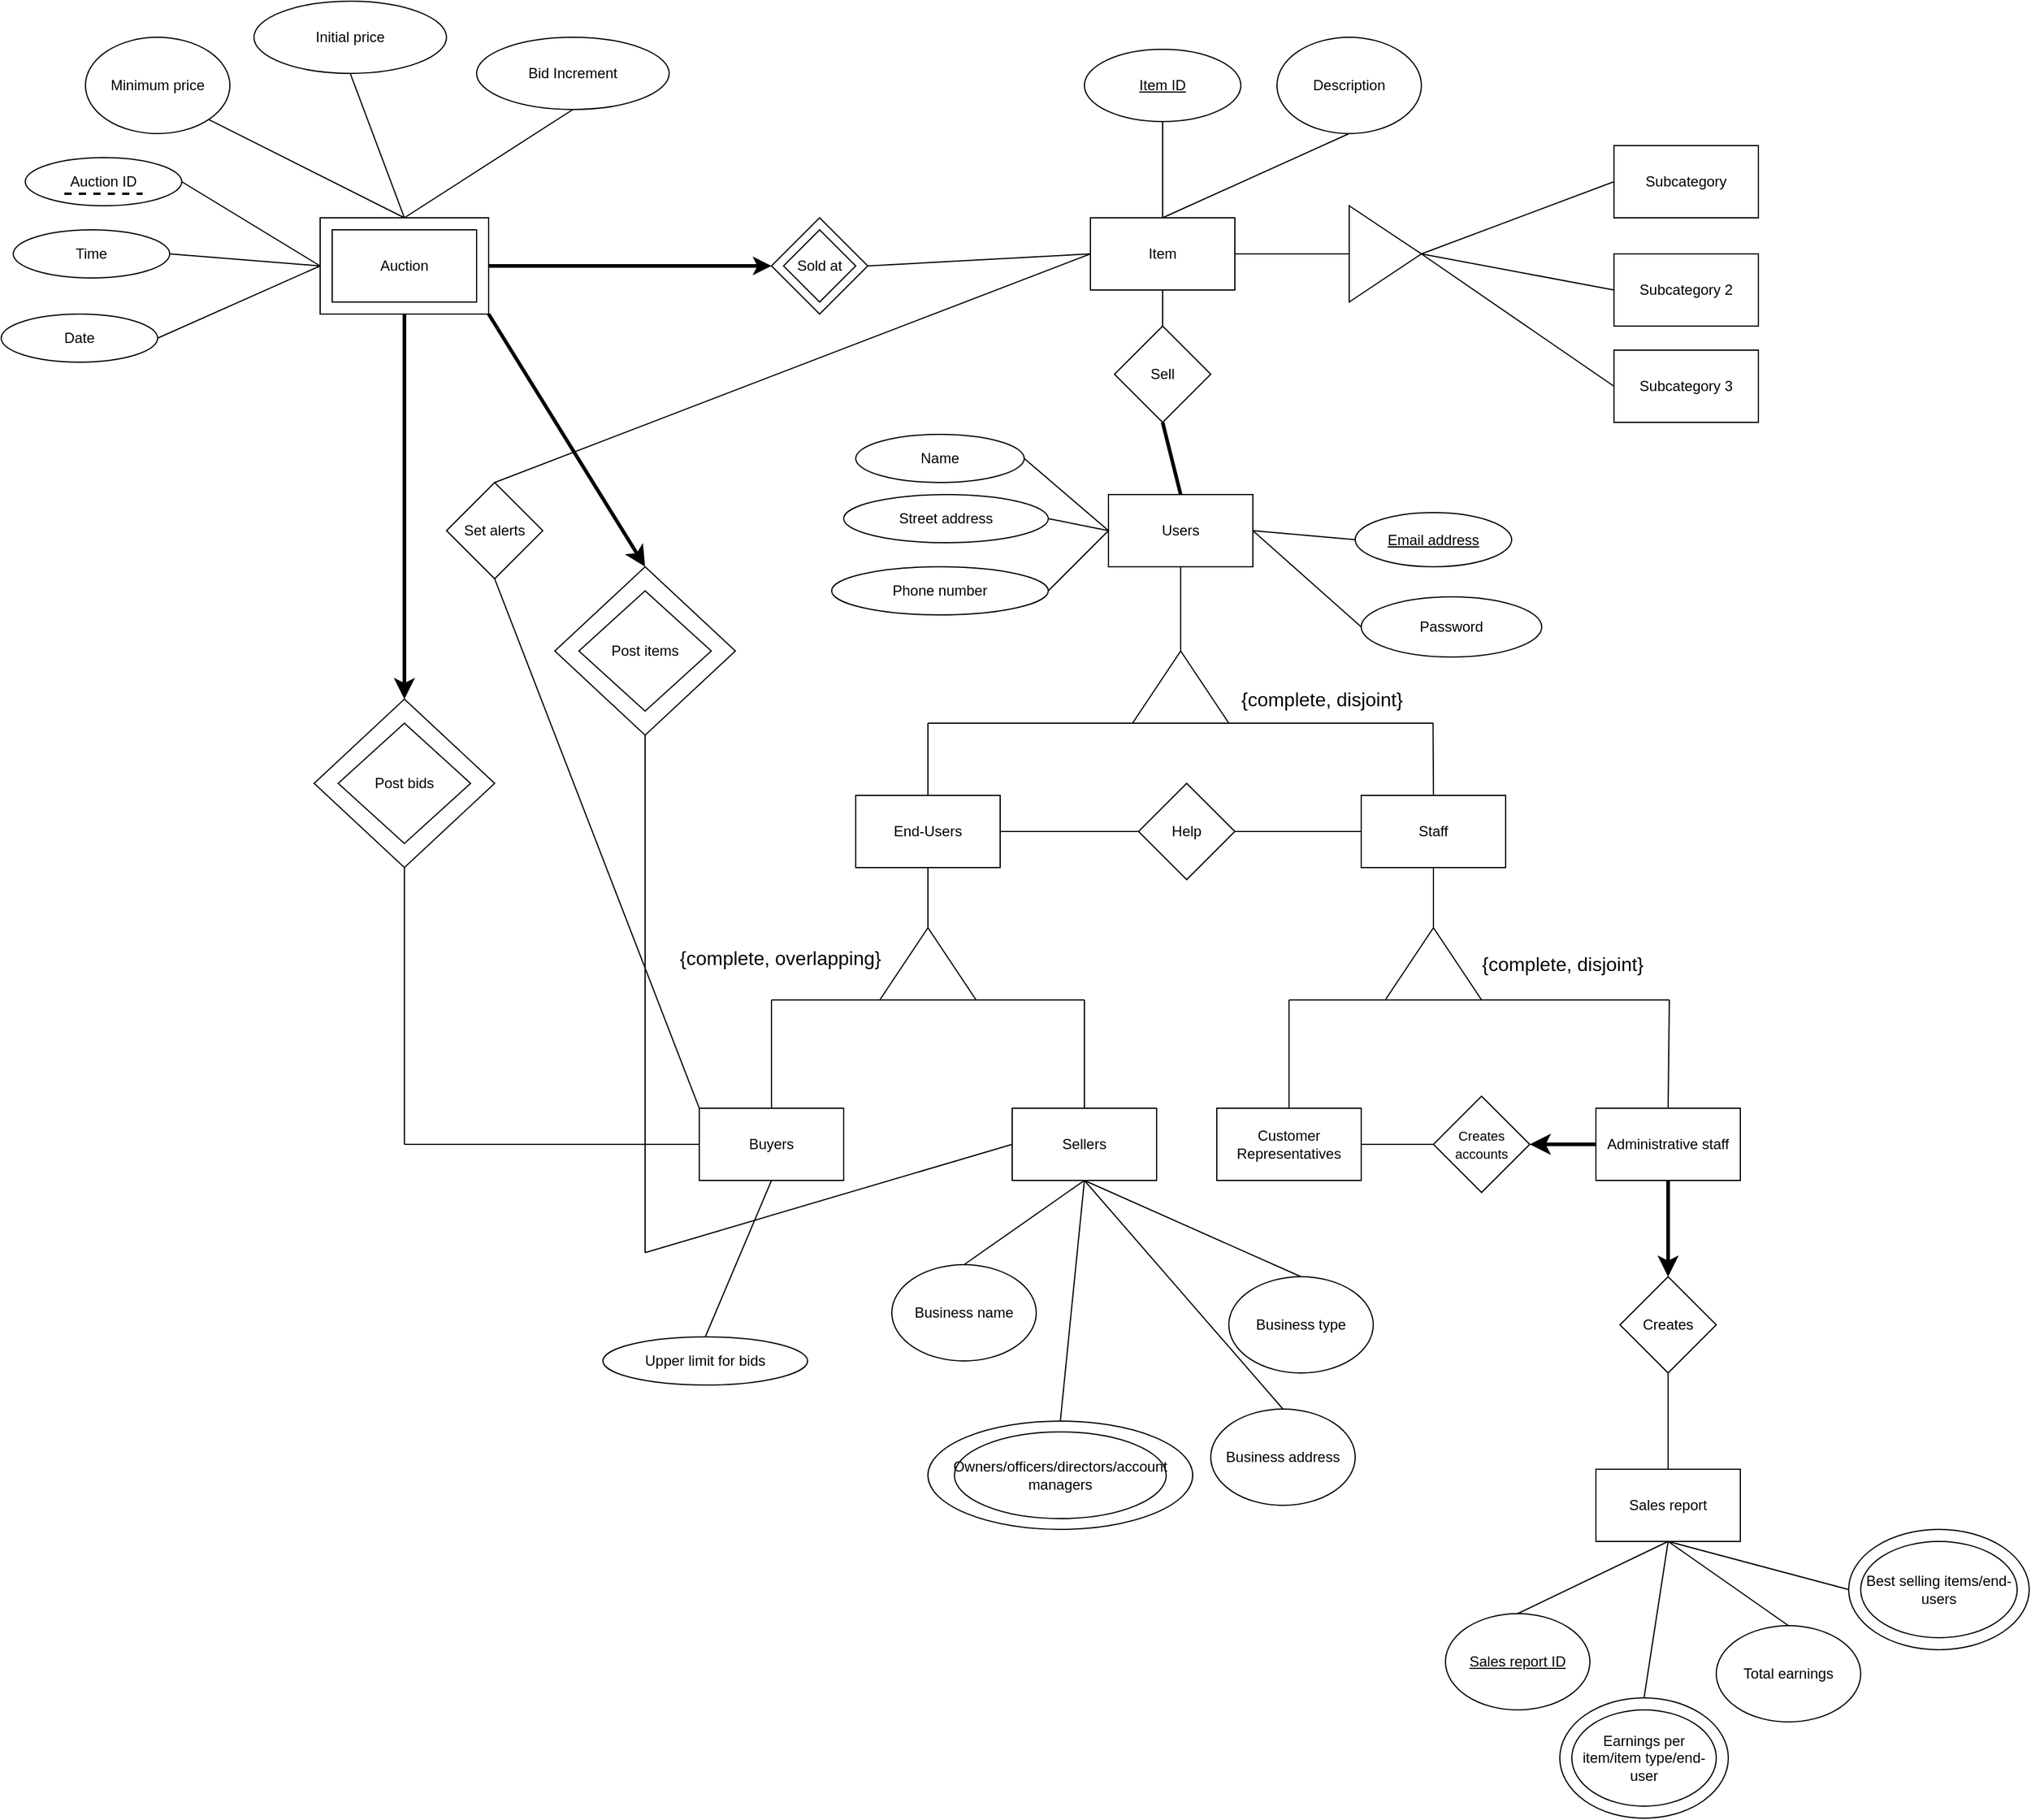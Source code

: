 <mxfile version="24.0.4" type="device">
  <diagram id="R2lEEEUBdFMjLlhIrx00" name="Page-1">
    <mxGraphModel dx="2918" dy="3053" grid="1" gridSize="10" guides="1" tooltips="1" connect="1" arrows="1" fold="1" page="1" pageScale="1" pageWidth="1900" pageHeight="1900" math="0" shadow="0" extFonts="Permanent Marker^https://fonts.googleapis.com/css?family=Permanent+Marker">
      <root>
        <mxCell id="0" />
        <mxCell id="1" parent="0" />
        <mxCell id="pRzYhvpfBcUrYCqgIIzx-1" value="&lt;div&gt;Users&lt;/div&gt;" style="rounded=0;whiteSpace=wrap;html=1;" parent="1" vertex="1">
          <mxGeometry x="-940" y="-1480" width="120" height="60" as="geometry" />
        </mxCell>
        <mxCell id="pRzYhvpfBcUrYCqgIIzx-2" value="" style="triangle;whiteSpace=wrap;html=1;rotation=-90;" parent="1" vertex="1">
          <mxGeometry x="-910" y="-1360" width="60" height="80" as="geometry" />
        </mxCell>
        <mxCell id="pRzYhvpfBcUrYCqgIIzx-3" value="&lt;div&gt;End-Users&lt;/div&gt;" style="rounded=0;whiteSpace=wrap;html=1;" parent="1" vertex="1">
          <mxGeometry x="-1150" y="-1230" width="120" height="60" as="geometry" />
        </mxCell>
        <mxCell id="pRzYhvpfBcUrYCqgIIzx-4" value="Staff" style="rounded=0;whiteSpace=wrap;html=1;" parent="1" vertex="1">
          <mxGeometry x="-730" y="-1230" width="120" height="60" as="geometry" />
        </mxCell>
        <mxCell id="pRzYhvpfBcUrYCqgIIzx-5" value="" style="triangle;whiteSpace=wrap;html=1;rotation=-90;" parent="1" vertex="1">
          <mxGeometry x="-1120" y="-1130" width="60" height="80" as="geometry" />
        </mxCell>
        <mxCell id="pRzYhvpfBcUrYCqgIIzx-6" value="" style="triangle;whiteSpace=wrap;html=1;rotation=-90;" parent="1" vertex="1">
          <mxGeometry x="-700" y="-1130" width="60" height="80" as="geometry" />
        </mxCell>
        <mxCell id="pRzYhvpfBcUrYCqgIIzx-7" value="Buyers" style="rounded=0;whiteSpace=wrap;html=1;" parent="1" vertex="1">
          <mxGeometry x="-1280" y="-970" width="120" height="60" as="geometry" />
        </mxCell>
        <mxCell id="pRzYhvpfBcUrYCqgIIzx-8" value="Administrative staff" style="rounded=0;whiteSpace=wrap;html=1;" parent="1" vertex="1">
          <mxGeometry x="-535" y="-970" width="120" height="60" as="geometry" />
        </mxCell>
        <mxCell id="pRzYhvpfBcUrYCqgIIzx-9" value="Customer Representatives" style="rounded=0;whiteSpace=wrap;html=1;" parent="1" vertex="1">
          <mxGeometry x="-850" y="-970" width="120" height="60" as="geometry" />
        </mxCell>
        <mxCell id="pRzYhvpfBcUrYCqgIIzx-10" value="Sellers" style="rounded=0;whiteSpace=wrap;html=1;" parent="1" vertex="1">
          <mxGeometry x="-1020" y="-970" width="120" height="60" as="geometry" />
        </mxCell>
        <mxCell id="pRzYhvpfBcUrYCqgIIzx-12" value="" style="endArrow=none;html=1;rounded=0;fontSize=12;startSize=8;endSize=8;curved=1;entryX=0.5;entryY=1;entryDx=0;entryDy=0;exitX=1;exitY=0.5;exitDx=0;exitDy=0;" parent="1" source="pRzYhvpfBcUrYCqgIIzx-2" target="pRzYhvpfBcUrYCqgIIzx-1" edge="1">
          <mxGeometry width="50" height="50" relative="1" as="geometry">
            <mxPoint x="-740" y="-1160" as="sourcePoint" />
            <mxPoint x="-690" y="-1210" as="targetPoint" />
          </mxGeometry>
        </mxCell>
        <mxCell id="pRzYhvpfBcUrYCqgIIzx-13" value="" style="endArrow=none;html=1;rounded=0;fontSize=12;startSize=8;endSize=8;curved=1;exitX=0;exitY=0.986;exitDx=0;exitDy=0;exitPerimeter=0;" parent="1" source="pRzYhvpfBcUrYCqgIIzx-2" edge="1">
          <mxGeometry width="50" height="50" relative="1" as="geometry">
            <mxPoint x="-770" y="-1289.4" as="sourcePoint" />
            <mxPoint x="-670" y="-1290" as="targetPoint" />
          </mxGeometry>
        </mxCell>
        <mxCell id="pRzYhvpfBcUrYCqgIIzx-14" value="" style="endArrow=none;html=1;rounded=0;fontSize=12;startSize=8;endSize=8;curved=1;entryX=0.5;entryY=1;entryDx=0;entryDy=0;exitX=0.5;exitY=0;exitDx=0;exitDy=0;" parent="1" source="pRzYhvpfBcUrYCqgIIzx-4" edge="1">
          <mxGeometry width="50" height="50" relative="1" as="geometry">
            <mxPoint x="-670" y="-1250" as="sourcePoint" />
            <mxPoint x="-670.31" y="-1290" as="targetPoint" />
          </mxGeometry>
        </mxCell>
        <mxCell id="pRzYhvpfBcUrYCqgIIzx-15" value="" style="endArrow=none;html=1;rounded=0;fontSize=12;startSize=8;endSize=8;curved=1;exitX=0;exitY=0.986;exitDx=0;exitDy=0;exitPerimeter=0;" parent="1" edge="1">
          <mxGeometry width="50" height="50" relative="1" as="geometry">
            <mxPoint x="-1090" y="-1290" as="sourcePoint" />
            <mxPoint x="-919" y="-1290" as="targetPoint" />
          </mxGeometry>
        </mxCell>
        <mxCell id="pRzYhvpfBcUrYCqgIIzx-16" value="" style="endArrow=none;html=1;rounded=0;fontSize=12;startSize=8;endSize=8;curved=1;entryX=0.5;entryY=1;entryDx=0;entryDy=0;exitX=0.5;exitY=0;exitDx=0;exitDy=0;" parent="1" source="pRzYhvpfBcUrYCqgIIzx-3" edge="1">
          <mxGeometry width="50" height="50" relative="1" as="geometry">
            <mxPoint x="-1090" y="-1250" as="sourcePoint" />
            <mxPoint x="-1090" y="-1290" as="targetPoint" />
          </mxGeometry>
        </mxCell>
        <mxCell id="pRzYhvpfBcUrYCqgIIzx-17" value="" style="endArrow=none;html=1;rounded=0;fontSize=12;startSize=8;endSize=8;curved=1;entryX=0.5;entryY=1;entryDx=0;entryDy=0;exitX=1;exitY=0.5;exitDx=0;exitDy=0;" parent="1" source="pRzYhvpfBcUrYCqgIIzx-5" target="pRzYhvpfBcUrYCqgIIzx-3" edge="1">
          <mxGeometry width="50" height="50" relative="1" as="geometry">
            <mxPoint x="-1080" y="-1220" as="sourcePoint" />
            <mxPoint x="-1080" y="-1280" as="targetPoint" />
          </mxGeometry>
        </mxCell>
        <mxCell id="pRzYhvpfBcUrYCqgIIzx-18" value="" style="endArrow=none;html=1;rounded=0;fontSize=12;startSize=8;endSize=8;curved=1;entryX=0.5;entryY=1;entryDx=0;entryDy=0;exitX=1;exitY=0.5;exitDx=0;exitDy=0;" parent="1" source="pRzYhvpfBcUrYCqgIIzx-6" target="pRzYhvpfBcUrYCqgIIzx-4" edge="1">
          <mxGeometry width="50" height="50" relative="1" as="geometry">
            <mxPoint x="-770" y="-1040" as="sourcePoint" />
            <mxPoint x="-770" y="-1100" as="targetPoint" />
          </mxGeometry>
        </mxCell>
        <mxCell id="pRzYhvpfBcUrYCqgIIzx-19" value="" style="endArrow=none;html=1;rounded=0;fontSize=12;startSize=8;endSize=8;curved=1;exitX=0;exitY=1.002;exitDx=0;exitDy=0;exitPerimeter=0;" parent="1" source="pRzYhvpfBcUrYCqgIIzx-5" edge="1">
          <mxGeometry width="50" height="50" relative="1" as="geometry">
            <mxPoint x="-1020" y="-1060" as="sourcePoint" />
            <mxPoint x="-960" y="-1060" as="targetPoint" />
          </mxGeometry>
        </mxCell>
        <mxCell id="pRzYhvpfBcUrYCqgIIzx-20" value="" style="endArrow=none;html=1;rounded=0;fontSize=12;startSize=8;endSize=8;curved=1;" parent="1" edge="1">
          <mxGeometry width="50" height="50" relative="1" as="geometry">
            <mxPoint x="-1220" y="-1060" as="sourcePoint" />
            <mxPoint x="-1130" y="-1060" as="targetPoint" />
          </mxGeometry>
        </mxCell>
        <mxCell id="pRzYhvpfBcUrYCqgIIzx-21" value="" style="endArrow=none;html=1;rounded=0;fontSize=12;startSize=8;endSize=8;curved=1;exitX=0.5;exitY=0;exitDx=0;exitDy=0;" parent="1" source="pRzYhvpfBcUrYCqgIIzx-7" edge="1">
          <mxGeometry width="50" height="50" relative="1" as="geometry">
            <mxPoint x="-1110" y="-990" as="sourcePoint" />
            <mxPoint x="-1220" y="-1060" as="targetPoint" />
          </mxGeometry>
        </mxCell>
        <mxCell id="pRzYhvpfBcUrYCqgIIzx-22" value="" style="endArrow=none;html=1;rounded=0;fontSize=12;startSize=8;endSize=8;curved=1;exitX=0.5;exitY=0;exitDx=0;exitDy=0;" parent="1" source="pRzYhvpfBcUrYCqgIIzx-10" edge="1">
          <mxGeometry width="50" height="50" relative="1" as="geometry">
            <mxPoint x="-1070" y="-1100" as="sourcePoint" />
            <mxPoint x="-960" y="-1060" as="targetPoint" />
          </mxGeometry>
        </mxCell>
        <mxCell id="pRzYhvpfBcUrYCqgIIzx-23" value="" style="endArrow=none;html=1;rounded=0;fontSize=12;startSize=8;endSize=8;curved=1;exitX=0;exitY=1.002;exitDx=0;exitDy=0;exitPerimeter=0;" parent="1" edge="1">
          <mxGeometry width="50" height="50" relative="1" as="geometry">
            <mxPoint x="-634" y="-1060" as="sourcePoint" />
            <mxPoint x="-474" y="-1060" as="targetPoint" />
          </mxGeometry>
        </mxCell>
        <mxCell id="pRzYhvpfBcUrYCqgIIzx-24" value="" style="endArrow=none;html=1;rounded=0;fontSize=12;startSize=8;endSize=8;curved=1;exitX=0.5;exitY=0;exitDx=0;exitDy=0;" parent="1" edge="1">
          <mxGeometry width="50" height="50" relative="1" as="geometry">
            <mxPoint x="-475" y="-970" as="sourcePoint" />
            <mxPoint x="-474" y="-1060" as="targetPoint" />
          </mxGeometry>
        </mxCell>
        <mxCell id="pRzYhvpfBcUrYCqgIIzx-25" value="" style="endArrow=none;html=1;rounded=0;fontSize=12;startSize=8;endSize=8;curved=1;" parent="1" edge="1">
          <mxGeometry width="50" height="50" relative="1" as="geometry">
            <mxPoint x="-790" y="-1060" as="sourcePoint" />
            <mxPoint x="-700" y="-1060" as="targetPoint" />
          </mxGeometry>
        </mxCell>
        <mxCell id="pRzYhvpfBcUrYCqgIIzx-26" value="" style="endArrow=none;html=1;rounded=0;fontSize=12;startSize=8;endSize=8;curved=1;exitX=0.5;exitY=0;exitDx=0;exitDy=0;" parent="1" edge="1">
          <mxGeometry width="50" height="50" relative="1" as="geometry">
            <mxPoint x="-790" y="-970" as="sourcePoint" />
            <mxPoint x="-790" y="-1060" as="targetPoint" />
          </mxGeometry>
        </mxCell>
        <mxCell id="pRzYhvpfBcUrYCqgIIzx-27" value="{complete, overlapping}" style="text;html=1;align=center;verticalAlign=middle;whiteSpace=wrap;rounded=0;fontSize=16;" parent="1" vertex="1">
          <mxGeometry x="-1300" y="-1110" width="175" height="30" as="geometry" />
        </mxCell>
        <mxCell id="pRzYhvpfBcUrYCqgIIzx-28" value="{complete, disjoint}" style="text;html=1;align=center;verticalAlign=middle;whiteSpace=wrap;rounded=0;fontSize=16;" parent="1" vertex="1">
          <mxGeometry x="-835" y="-1325" width="145" height="30" as="geometry" />
        </mxCell>
        <mxCell id="pRzYhvpfBcUrYCqgIIzx-29" value="{complete, disjoint}" style="text;html=1;align=center;verticalAlign=middle;whiteSpace=wrap;rounded=0;fontSize=16;" parent="1" vertex="1">
          <mxGeometry x="-635" y="-1105" width="145" height="30" as="geometry" />
        </mxCell>
        <mxCell id="pRzYhvpfBcUrYCqgIIzx-30" value="Item" style="rounded=0;whiteSpace=wrap;html=1;" parent="1" vertex="1">
          <mxGeometry x="-955" y="-1710" width="120" height="60" as="geometry" />
        </mxCell>
        <mxCell id="pRzYhvpfBcUrYCqgIIzx-32" value="Date" style="ellipse;whiteSpace=wrap;html=1;" parent="1" vertex="1">
          <mxGeometry x="-1860" y="-1630" width="130" height="40" as="geometry" />
        </mxCell>
        <mxCell id="pRzYhvpfBcUrYCqgIIzx-33" value="Time" style="ellipse;whiteSpace=wrap;html=1;" parent="1" vertex="1">
          <mxGeometry x="-1850" y="-1700" width="130" height="40" as="geometry" />
        </mxCell>
        <mxCell id="pRzYhvpfBcUrYCqgIIzx-34" value="" style="endArrow=none;html=1;rounded=0;fontSize=12;startSize=8;endSize=8;curved=1;entryX=0;entryY=0.5;entryDx=0;entryDy=0;exitX=1;exitY=0.5;exitDx=0;exitDy=0;" parent="1" source="pRzYhvpfBcUrYCqgIIzx-33" target="eabMVtIRwN8n3JuVJz9i-25" edge="1">
          <mxGeometry width="50" height="50" relative="1" as="geometry">
            <mxPoint x="-1770" y="-1350" as="sourcePoint" />
            <mxPoint x="-1770" y="-1420" as="targetPoint" />
          </mxGeometry>
        </mxCell>
        <mxCell id="pRzYhvpfBcUrYCqgIIzx-35" value="" style="endArrow=none;html=1;rounded=0;fontSize=12;startSize=8;endSize=8;curved=1;entryX=0;entryY=0.5;entryDx=0;entryDy=0;exitX=1;exitY=0.5;exitDx=0;exitDy=0;" parent="1" source="pRzYhvpfBcUrYCqgIIzx-32" target="eabMVtIRwN8n3JuVJz9i-25" edge="1">
          <mxGeometry width="50" height="50" relative="1" as="geometry">
            <mxPoint x="-1760" y="-1340" as="sourcePoint" />
            <mxPoint x="-1760" y="-1410" as="targetPoint" />
          </mxGeometry>
        </mxCell>
        <mxCell id="pRzYhvpfBcUrYCqgIIzx-36" value="Initial price" style="ellipse;whiteSpace=wrap;html=1;" parent="1" vertex="1">
          <mxGeometry x="-1650" y="-1890" width="160" height="60" as="geometry" />
        </mxCell>
        <mxCell id="pRzYhvpfBcUrYCqgIIzx-37" value="Bid Increment" style="ellipse;whiteSpace=wrap;html=1;" parent="1" vertex="1">
          <mxGeometry x="-1465" y="-1860" width="160" height="60" as="geometry" />
        </mxCell>
        <mxCell id="pRzYhvpfBcUrYCqgIIzx-40" value="" style="endArrow=none;html=1;rounded=0;fontSize=12;startSize=8;endSize=8;curved=1;entryX=0;entryY=0.5;entryDx=0;entryDy=0;" parent="1" target="pRzYhvpfBcUrYCqgIIzx-7" edge="1">
          <mxGeometry width="50" height="50" relative="1" as="geometry">
            <mxPoint x="-1525" y="-940" as="sourcePoint" />
            <mxPoint x="-1280" y="-1380" as="targetPoint" />
          </mxGeometry>
        </mxCell>
        <mxCell id="pRzYhvpfBcUrYCqgIIzx-41" value="" style="endArrow=none;html=1;rounded=0;fontSize=12;startSize=8;endSize=8;curved=1;entryX=0.5;entryY=1;entryDx=0;entryDy=0;exitX=0.5;exitY=0;exitDx=0;exitDy=0;strokeWidth=3;startArrow=classic;startFill=1;" parent="1" source="eabMVtIRwN8n3JuVJz9i-42" target="pRzYhvpfBcUrYCqgIIzx-31" edge="1">
          <mxGeometry width="50" height="50" relative="1" as="geometry">
            <mxPoint x="-1588" y="-1470" as="sourcePoint" />
            <mxPoint x="-600" y="-1630" as="targetPoint" />
          </mxGeometry>
        </mxCell>
        <mxCell id="pRzYhvpfBcUrYCqgIIzx-43" value="" style="endArrow=none;html=1;rounded=0;fontSize=12;startSize=8;endSize=8;curved=1;entryX=0.5;entryY=1;entryDx=0;entryDy=0;exitX=0.5;exitY=0;exitDx=0;exitDy=0;" parent="1" source="eabMVtIRwN8n3JuVJz9i-25" target="pRzYhvpfBcUrYCqgIIzx-36" edge="1">
          <mxGeometry width="50" height="50" relative="1" as="geometry">
            <mxPoint x="-1375" y="-1550" as="sourcePoint" />
            <mxPoint x="-1500" y="-1640" as="targetPoint" />
          </mxGeometry>
        </mxCell>
        <mxCell id="pRzYhvpfBcUrYCqgIIzx-44" value="" style="endArrow=none;html=1;rounded=0;fontSize=12;startSize=8;endSize=8;curved=1;entryX=0.5;entryY=1;entryDx=0;entryDy=0;exitX=0.5;exitY=0;exitDx=0;exitDy=0;" parent="1" source="eabMVtIRwN8n3JuVJz9i-25" target="pRzYhvpfBcUrYCqgIIzx-37" edge="1">
          <mxGeometry width="50" height="50" relative="1" as="geometry">
            <mxPoint x="-1500" y="-1700" as="sourcePoint" />
            <mxPoint x="-1730" y="-1810" as="targetPoint" />
          </mxGeometry>
        </mxCell>
        <mxCell id="eabMVtIRwN8n3JuVJz9i-1" value="Name" style="ellipse;whiteSpace=wrap;html=1;" vertex="1" parent="1">
          <mxGeometry x="-1150" y="-1530" width="140" height="40" as="geometry" />
        </mxCell>
        <mxCell id="eabMVtIRwN8n3JuVJz9i-2" value="&lt;u&gt;Email address&lt;/u&gt;" style="ellipse;whiteSpace=wrap;html=1;" vertex="1" parent="1">
          <mxGeometry x="-735" y="-1465" width="130" height="45" as="geometry" />
        </mxCell>
        <mxCell id="eabMVtIRwN8n3JuVJz9i-3" value="Password" style="ellipse;whiteSpace=wrap;html=1;" vertex="1" parent="1">
          <mxGeometry x="-730" y="-1395" width="150" height="50" as="geometry" />
        </mxCell>
        <mxCell id="eabMVtIRwN8n3JuVJz9i-4" value="" style="endArrow=none;html=1;rounded=0;fontSize=12;startSize=8;endSize=8;curved=1;entryX=1;entryY=0.5;entryDx=0;entryDy=0;exitX=0;exitY=0.5;exitDx=0;exitDy=0;" edge="1" parent="1" source="eabMVtIRwN8n3JuVJz9i-3" target="pRzYhvpfBcUrYCqgIIzx-1">
          <mxGeometry width="50" height="50" relative="1" as="geometry">
            <mxPoint x="-870" y="-1340" as="sourcePoint" />
            <mxPoint x="-870" y="-1410" as="targetPoint" />
          </mxGeometry>
        </mxCell>
        <mxCell id="eabMVtIRwN8n3JuVJz9i-5" value="" style="endArrow=none;html=1;rounded=0;fontSize=12;startSize=8;endSize=8;curved=1;entryX=0;entryY=0.5;entryDx=0;entryDy=0;exitX=1;exitY=0.5;exitDx=0;exitDy=0;" edge="1" parent="1" source="pRzYhvpfBcUrYCqgIIzx-1" target="eabMVtIRwN8n3JuVJz9i-2">
          <mxGeometry width="50" height="50" relative="1" as="geometry">
            <mxPoint x="-860" y="-1330" as="sourcePoint" />
            <mxPoint x="-860" y="-1400" as="targetPoint" />
          </mxGeometry>
        </mxCell>
        <mxCell id="eabMVtIRwN8n3JuVJz9i-6" value="" style="endArrow=none;html=1;rounded=0;fontSize=12;startSize=8;endSize=8;curved=1;entryX=0;entryY=0.5;entryDx=0;entryDy=0;exitX=1;exitY=0.5;exitDx=0;exitDy=0;" edge="1" parent="1" source="eabMVtIRwN8n3JuVJz9i-1" target="pRzYhvpfBcUrYCqgIIzx-1">
          <mxGeometry width="50" height="50" relative="1" as="geometry">
            <mxPoint x="-850" y="-1320" as="sourcePoint" />
            <mxPoint x="-850" y="-1390" as="targetPoint" />
          </mxGeometry>
        </mxCell>
        <mxCell id="eabMVtIRwN8n3JuVJz9i-7" value="Street address" style="ellipse;whiteSpace=wrap;html=1;" vertex="1" parent="1">
          <mxGeometry x="-1160" y="-1480" width="170" height="40" as="geometry" />
        </mxCell>
        <mxCell id="eabMVtIRwN8n3JuVJz9i-8" value="Phone number" style="ellipse;whiteSpace=wrap;html=1;" vertex="1" parent="1">
          <mxGeometry x="-1170" y="-1420" width="180" height="40" as="geometry" />
        </mxCell>
        <mxCell id="eabMVtIRwN8n3JuVJz9i-9" value="" style="endArrow=none;html=1;rounded=0;fontSize=12;startSize=8;endSize=8;curved=1;entryX=0;entryY=0.5;entryDx=0;entryDy=0;exitX=1;exitY=0.5;exitDx=0;exitDy=0;" edge="1" parent="1" source="eabMVtIRwN8n3JuVJz9i-7" target="pRzYhvpfBcUrYCqgIIzx-1">
          <mxGeometry width="50" height="50" relative="1" as="geometry">
            <mxPoint x="-1000" y="-1432" as="sourcePoint" />
            <mxPoint x="-930" y="-1440" as="targetPoint" />
          </mxGeometry>
        </mxCell>
        <mxCell id="eabMVtIRwN8n3JuVJz9i-10" value="" style="endArrow=none;html=1;rounded=0;fontSize=12;startSize=8;endSize=8;curved=1;entryX=0;entryY=0.5;entryDx=0;entryDy=0;exitX=1;exitY=0.5;exitDx=0;exitDy=0;" edge="1" parent="1" source="eabMVtIRwN8n3JuVJz9i-8" target="pRzYhvpfBcUrYCqgIIzx-1">
          <mxGeometry width="50" height="50" relative="1" as="geometry">
            <mxPoint x="-990" y="-1422" as="sourcePoint" />
            <mxPoint x="-920" y="-1430" as="targetPoint" />
          </mxGeometry>
        </mxCell>
        <mxCell id="eabMVtIRwN8n3JuVJz9i-11" value="Business name" style="ellipse;whiteSpace=wrap;html=1;" vertex="1" parent="1">
          <mxGeometry x="-1120" y="-840" width="120" height="80" as="geometry" />
        </mxCell>
        <mxCell id="eabMVtIRwN8n3JuVJz9i-13" value="Business address" style="ellipse;whiteSpace=wrap;html=1;" vertex="1" parent="1">
          <mxGeometry x="-855" y="-720" width="120" height="80" as="geometry" />
        </mxCell>
        <mxCell id="eabMVtIRwN8n3JuVJz9i-14" value="Business type" style="ellipse;whiteSpace=wrap;html=1;" vertex="1" parent="1">
          <mxGeometry x="-840" y="-830" width="120" height="80" as="geometry" />
        </mxCell>
        <mxCell id="eabMVtIRwN8n3JuVJz9i-18" value="" style="group" vertex="1" connectable="0" parent="1">
          <mxGeometry x="-1090" y="-710" width="220" height="90" as="geometry" />
        </mxCell>
        <mxCell id="eabMVtIRwN8n3JuVJz9i-17" value="" style="ellipse;whiteSpace=wrap;html=1;" vertex="1" parent="eabMVtIRwN8n3JuVJz9i-18">
          <mxGeometry width="220" height="90" as="geometry" />
        </mxCell>
        <mxCell id="eabMVtIRwN8n3JuVJz9i-12" value="Owners/officers/directors/account managers" style="ellipse;whiteSpace=wrap;html=1;" vertex="1" parent="eabMVtIRwN8n3JuVJz9i-18">
          <mxGeometry x="22" y="9" width="176" height="72" as="geometry" />
        </mxCell>
        <mxCell id="eabMVtIRwN8n3JuVJz9i-19" value="" style="endArrow=none;html=1;rounded=0;fontSize=12;startSize=8;endSize=8;curved=1;exitX=0.5;exitY=0;exitDx=0;exitDy=0;entryX=0.5;entryY=1;entryDx=0;entryDy=0;" edge="1" parent="1" source="eabMVtIRwN8n3JuVJz9i-11" target="pRzYhvpfBcUrYCqgIIzx-10">
          <mxGeometry width="50" height="50" relative="1" as="geometry">
            <mxPoint x="-950" y="-960" as="sourcePoint" />
            <mxPoint x="-950" y="-1050" as="targetPoint" />
          </mxGeometry>
        </mxCell>
        <mxCell id="eabMVtIRwN8n3JuVJz9i-20" value="" style="endArrow=none;html=1;rounded=0;fontSize=12;startSize=8;endSize=8;curved=1;exitX=0.5;exitY=0;exitDx=0;exitDy=0;entryX=0.5;entryY=1;entryDx=0;entryDy=0;" edge="1" parent="1" source="eabMVtIRwN8n3JuVJz9i-17" target="pRzYhvpfBcUrYCqgIIzx-10">
          <mxGeometry width="50" height="50" relative="1" as="geometry">
            <mxPoint x="-940" y="-950" as="sourcePoint" />
            <mxPoint x="-940" y="-1040" as="targetPoint" />
          </mxGeometry>
        </mxCell>
        <mxCell id="eabMVtIRwN8n3JuVJz9i-21" value="" style="endArrow=none;html=1;rounded=0;fontSize=12;startSize=8;endSize=8;curved=1;exitX=0.5;exitY=0;exitDx=0;exitDy=0;entryX=0.5;entryY=1;entryDx=0;entryDy=0;" edge="1" parent="1" source="eabMVtIRwN8n3JuVJz9i-14" target="pRzYhvpfBcUrYCqgIIzx-10">
          <mxGeometry width="50" height="50" relative="1" as="geometry">
            <mxPoint x="-930" y="-940" as="sourcePoint" />
            <mxPoint x="-930" y="-1030" as="targetPoint" />
          </mxGeometry>
        </mxCell>
        <mxCell id="eabMVtIRwN8n3JuVJz9i-22" value="" style="endArrow=none;html=1;rounded=0;fontSize=12;startSize=8;endSize=8;curved=1;exitX=0.5;exitY=0;exitDx=0;exitDy=0;entryX=0.5;entryY=1;entryDx=0;entryDy=0;" edge="1" parent="1" source="eabMVtIRwN8n3JuVJz9i-13" target="pRzYhvpfBcUrYCqgIIzx-10">
          <mxGeometry width="50" height="50" relative="1" as="geometry">
            <mxPoint x="-920" y="-930" as="sourcePoint" />
            <mxPoint x="-920" y="-1020" as="targetPoint" />
          </mxGeometry>
        </mxCell>
        <mxCell id="eabMVtIRwN8n3JuVJz9i-23" value="Minimum price" style="ellipse;whiteSpace=wrap;html=1;" vertex="1" parent="1">
          <mxGeometry x="-1790" y="-1860" width="120" height="80" as="geometry" />
        </mxCell>
        <mxCell id="eabMVtIRwN8n3JuVJz9i-24" value="" style="endArrow=none;html=1;rounded=0;fontSize=12;startSize=8;endSize=8;curved=1;entryX=1;entryY=1;entryDx=0;entryDy=0;exitX=0.5;exitY=0;exitDx=0;exitDy=0;" edge="1" parent="1" source="eabMVtIRwN8n3JuVJz9i-25" target="eabMVtIRwN8n3JuVJz9i-23">
          <mxGeometry width="50" height="50" relative="1" as="geometry">
            <mxPoint x="-1500" y="-1700" as="sourcePoint" />
            <mxPoint x="-1560" y="-1820" as="targetPoint" />
          </mxGeometry>
        </mxCell>
        <mxCell id="eabMVtIRwN8n3JuVJz9i-26" value="" style="group" vertex="1" connectable="0" parent="1">
          <mxGeometry x="-1595" y="-1710" width="140" height="80" as="geometry" />
        </mxCell>
        <mxCell id="eabMVtIRwN8n3JuVJz9i-25" value="" style="rounded=0;whiteSpace=wrap;html=1;" vertex="1" parent="eabMVtIRwN8n3JuVJz9i-26">
          <mxGeometry width="140" height="80" as="geometry" />
        </mxCell>
        <mxCell id="pRzYhvpfBcUrYCqgIIzx-31" value="Auction" style="rounded=0;whiteSpace=wrap;html=1;" parent="eabMVtIRwN8n3JuVJz9i-26" vertex="1">
          <mxGeometry x="10" y="10" width="120" height="60" as="geometry" />
        </mxCell>
        <mxCell id="eabMVtIRwN8n3JuVJz9i-29" value="" style="group" vertex="1" connectable="0" parent="1">
          <mxGeometry x="-1220" y="-1710" width="80" height="80" as="geometry" />
        </mxCell>
        <mxCell id="eabMVtIRwN8n3JuVJz9i-27" value="" style="rhombus;whiteSpace=wrap;html=1;" vertex="1" parent="eabMVtIRwN8n3JuVJz9i-29">
          <mxGeometry width="80" height="80" as="geometry" />
        </mxCell>
        <mxCell id="eabMVtIRwN8n3JuVJz9i-28" value="Sold at" style="rhombus;whiteSpace=wrap;html=1;" vertex="1" parent="eabMVtIRwN8n3JuVJz9i-29">
          <mxGeometry x="10" y="10" width="60" height="60" as="geometry" />
        </mxCell>
        <mxCell id="eabMVtIRwN8n3JuVJz9i-30" value="" style="endArrow=none;html=1;rounded=0;fontSize=12;curved=1;entryX=1;entryY=0.5;entryDx=0;entryDy=0;exitX=0;exitY=0.5;exitDx=0;exitDy=0;strokeWidth=3;startArrow=classic;startFill=1;" edge="1" parent="1" source="eabMVtIRwN8n3JuVJz9i-27" target="eabMVtIRwN8n3JuVJz9i-25">
          <mxGeometry width="50" height="50" relative="1" as="geometry">
            <mxPoint x="-1515" y="-1220" as="sourcePoint" />
            <mxPoint x="-1495" y="-1620" as="targetPoint" />
          </mxGeometry>
        </mxCell>
        <mxCell id="eabMVtIRwN8n3JuVJz9i-31" value="" style="endArrow=none;html=1;rounded=0;fontSize=12;startSize=8;endSize=8;curved=1;entryX=0;entryY=0.5;entryDx=0;entryDy=0;exitX=1;exitY=0.5;exitDx=0;exitDy=0;strokeWidth=1;startArrow=none;startFill=0;" edge="1" parent="1" source="eabMVtIRwN8n3JuVJz9i-27" target="pRzYhvpfBcUrYCqgIIzx-30">
          <mxGeometry width="50" height="50" relative="1" as="geometry">
            <mxPoint x="-1210" y="-1660" as="sourcePoint" />
            <mxPoint x="-1425" y="-1650" as="targetPoint" />
          </mxGeometry>
        </mxCell>
        <mxCell id="eabMVtIRwN8n3JuVJz9i-32" value="&lt;u&gt;Item ID&lt;/u&gt;" style="ellipse;whiteSpace=wrap;html=1;" vertex="1" parent="1">
          <mxGeometry x="-960" y="-1850" width="130" height="60" as="geometry" />
        </mxCell>
        <mxCell id="eabMVtIRwN8n3JuVJz9i-33" value="" style="endArrow=none;html=1;rounded=0;fontSize=12;startSize=8;endSize=8;curved=1;entryX=0.5;entryY=1;entryDx=0;entryDy=0;exitX=0.5;exitY=0;exitDx=0;exitDy=0;" edge="1" parent="1" source="pRzYhvpfBcUrYCqgIIzx-30" target="eabMVtIRwN8n3JuVJz9i-32">
          <mxGeometry width="50" height="50" relative="1" as="geometry">
            <mxPoint x="-1240" y="-1720" as="sourcePoint" />
            <mxPoint x="-1120" y="-1830" as="targetPoint" />
          </mxGeometry>
        </mxCell>
        <mxCell id="eabMVtIRwN8n3JuVJz9i-34" value="Description" style="ellipse;whiteSpace=wrap;html=1;" vertex="1" parent="1">
          <mxGeometry x="-800" y="-1860" width="120" height="80" as="geometry" />
        </mxCell>
        <mxCell id="eabMVtIRwN8n3JuVJz9i-36" value="" style="endArrow=none;html=1;rounded=0;fontSize=12;startSize=8;endSize=8;curved=1;entryX=0.5;entryY=1;entryDx=0;entryDy=0;exitX=0.5;exitY=0;exitDx=0;exitDy=0;" edge="1" parent="1" source="pRzYhvpfBcUrYCqgIIzx-30" target="eabMVtIRwN8n3JuVJz9i-34">
          <mxGeometry width="50" height="50" relative="1" as="geometry">
            <mxPoint x="-885" y="-1700" as="sourcePoint" />
            <mxPoint x="-875" y="-1770" as="targetPoint" />
          </mxGeometry>
        </mxCell>
        <mxCell id="eabMVtIRwN8n3JuVJz9i-38" value="Auction ID" style="ellipse;whiteSpace=wrap;html=1;" vertex="1" parent="1">
          <mxGeometry x="-1840" y="-1760" width="130" height="40" as="geometry" />
        </mxCell>
        <mxCell id="eabMVtIRwN8n3JuVJz9i-39" value="" style="endArrow=none;html=1;rounded=0;fontSize=12;startSize=8;endSize=8;curved=1;entryX=0;entryY=0.5;entryDx=0;entryDy=0;exitX=1;exitY=0.5;exitDx=0;exitDy=0;" edge="1" parent="1" source="eabMVtIRwN8n3JuVJz9i-38" target="eabMVtIRwN8n3JuVJz9i-25">
          <mxGeometry width="50" height="50" relative="1" as="geometry">
            <mxPoint x="-1670" y="-1610" as="sourcePoint" />
            <mxPoint x="-1475" y="-1920" as="targetPoint" />
          </mxGeometry>
        </mxCell>
        <mxCell id="eabMVtIRwN8n3JuVJz9i-40" value="" style="endArrow=none;dashed=1;html=1;strokeWidth=2;rounded=0;" edge="1" parent="1">
          <mxGeometry width="50" height="50" relative="1" as="geometry">
            <mxPoint x="-1807.5" y="-1730" as="sourcePoint" />
            <mxPoint x="-1742.5" y="-1730" as="targetPoint" />
          </mxGeometry>
        </mxCell>
        <mxCell id="eabMVtIRwN8n3JuVJz9i-41" value="" style="endArrow=none;html=1;rounded=0;fontSize=12;startSize=8;endSize=8;curved=1;exitX=0.5;exitY=1;exitDx=0;exitDy=0;" edge="1" parent="1" source="pRzYhvpfBcUrYCqgIIzx-38">
          <mxGeometry width="50" height="50" relative="1" as="geometry">
            <mxPoint x="-1515" y="-930" as="sourcePoint" />
            <mxPoint x="-1525" y="-940" as="targetPoint" />
          </mxGeometry>
        </mxCell>
        <mxCell id="eabMVtIRwN8n3JuVJz9i-44" value="" style="group" vertex="1" connectable="0" parent="1">
          <mxGeometry x="-1600" y="-1310" width="150" height="140" as="geometry" />
        </mxCell>
        <mxCell id="eabMVtIRwN8n3JuVJz9i-42" value="" style="rhombus;whiteSpace=wrap;html=1;" vertex="1" parent="eabMVtIRwN8n3JuVJz9i-44">
          <mxGeometry width="150" height="140" as="geometry" />
        </mxCell>
        <mxCell id="pRzYhvpfBcUrYCqgIIzx-38" value="Post bids" style="rhombus;whiteSpace=wrap;html=1;" parent="eabMVtIRwN8n3JuVJz9i-44" vertex="1">
          <mxGeometry x="20" y="20" width="110" height="100" as="geometry" />
        </mxCell>
        <mxCell id="eabMVtIRwN8n3JuVJz9i-45" value="" style="endArrow=none;html=1;rounded=0;fontSize=12;startSize=8;endSize=8;curved=1;exitX=0.5;exitY=0;exitDx=0;exitDy=0;strokeWidth=3;startArrow=classic;startFill=1;entryX=1;entryY=1;entryDx=0;entryDy=0;" edge="1" parent="1" source="eabMVtIRwN8n3JuVJz9i-47" target="eabMVtIRwN8n3JuVJz9i-25">
          <mxGeometry width="50" height="50" relative="1" as="geometry">
            <mxPoint x="-1413" y="-1490" as="sourcePoint" />
            <mxPoint x="-1455" y="-1630" as="targetPoint" />
          </mxGeometry>
        </mxCell>
        <mxCell id="eabMVtIRwN8n3JuVJz9i-46" value="" style="group" vertex="1" connectable="0" parent="1">
          <mxGeometry x="-1400" y="-1420" width="150" height="140" as="geometry" />
        </mxCell>
        <mxCell id="eabMVtIRwN8n3JuVJz9i-47" value="" style="rhombus;whiteSpace=wrap;html=1;" vertex="1" parent="eabMVtIRwN8n3JuVJz9i-46">
          <mxGeometry width="150" height="140" as="geometry" />
        </mxCell>
        <mxCell id="eabMVtIRwN8n3JuVJz9i-48" value="Post items" style="rhombus;whiteSpace=wrap;html=1;" vertex="1" parent="eabMVtIRwN8n3JuVJz9i-46">
          <mxGeometry x="20" y="20" width="110" height="100" as="geometry" />
        </mxCell>
        <mxCell id="eabMVtIRwN8n3JuVJz9i-49" value="" style="endArrow=none;html=1;rounded=0;fontSize=12;startSize=8;endSize=8;curved=1;exitX=0.5;exitY=1;exitDx=0;exitDy=0;" edge="1" parent="1" source="eabMVtIRwN8n3JuVJz9i-47">
          <mxGeometry width="50" height="50" relative="1" as="geometry">
            <mxPoint x="-1405" y="-665.83" as="sourcePoint" />
            <mxPoint x="-1325" y="-850" as="targetPoint" />
          </mxGeometry>
        </mxCell>
        <mxCell id="eabMVtIRwN8n3JuVJz9i-50" value="" style="endArrow=none;html=1;rounded=0;fontSize=12;startSize=8;endSize=8;curved=1;entryX=0;entryY=0.5;entryDx=0;entryDy=0;" edge="1" parent="1" target="pRzYhvpfBcUrYCqgIIzx-10">
          <mxGeometry width="50" height="50" relative="1" as="geometry">
            <mxPoint x="-1325" y="-850" as="sourcePoint" />
            <mxPoint x="-1025" y="-940" as="targetPoint" />
          </mxGeometry>
        </mxCell>
        <mxCell id="eabMVtIRwN8n3JuVJz9i-51" value="Upper limit for bids" style="ellipse;whiteSpace=wrap;html=1;" vertex="1" parent="1">
          <mxGeometry x="-1360" y="-780" width="170" height="40" as="geometry" />
        </mxCell>
        <mxCell id="eabMVtIRwN8n3JuVJz9i-52" value="" style="endArrow=none;html=1;rounded=0;fontSize=12;startSize=8;endSize=8;curved=1;exitX=0.5;exitY=0;exitDx=0;exitDy=0;entryX=0.5;entryY=1;entryDx=0;entryDy=0;" edge="1" parent="1" source="eabMVtIRwN8n3JuVJz9i-51" target="pRzYhvpfBcUrYCqgIIzx-7">
          <mxGeometry width="50" height="50" relative="1" as="geometry">
            <mxPoint x="-1195" y="-600" as="sourcePoint" />
            <mxPoint x="-1175" y="-800" as="targetPoint" />
          </mxGeometry>
        </mxCell>
        <mxCell id="eabMVtIRwN8n3JuVJz9i-53" value="Sell" style="rhombus;whiteSpace=wrap;html=1;" vertex="1" parent="1">
          <mxGeometry x="-935" y="-1620" width="80" height="80" as="geometry" />
        </mxCell>
        <mxCell id="eabMVtIRwN8n3JuVJz9i-54" value="" style="endArrow=none;html=1;rounded=0;fontSize=12;startSize=8;endSize=8;curved=1;entryX=0.5;entryY=0;entryDx=0;entryDy=0;exitX=0.5;exitY=1;exitDx=0;exitDy=0;strokeWidth=1;startArrow=none;startFill=0;" edge="1" parent="1" source="pRzYhvpfBcUrYCqgIIzx-30" target="eabMVtIRwN8n3JuVJz9i-53">
          <mxGeometry width="50" height="50" relative="1" as="geometry">
            <mxPoint x="-1130" y="-1660" as="sourcePoint" />
            <mxPoint x="-945" y="-1670" as="targetPoint" />
          </mxGeometry>
        </mxCell>
        <mxCell id="eabMVtIRwN8n3JuVJz9i-55" value="" style="endArrow=none;html=1;rounded=0;fontSize=12;startSize=8;endSize=8;curved=1;entryX=0.5;entryY=1;entryDx=0;entryDy=0;exitX=0.5;exitY=0;exitDx=0;exitDy=0;strokeWidth=3;startArrow=none;startFill=0;" edge="1" parent="1" source="pRzYhvpfBcUrYCqgIIzx-1" target="eabMVtIRwN8n3JuVJz9i-53">
          <mxGeometry width="50" height="50" relative="1" as="geometry">
            <mxPoint x="-1120" y="-1650" as="sourcePoint" />
            <mxPoint x="-935" y="-1660" as="targetPoint" />
          </mxGeometry>
        </mxCell>
        <mxCell id="eabMVtIRwN8n3JuVJz9i-56" value="Help" style="rhombus;whiteSpace=wrap;html=1;" vertex="1" parent="1">
          <mxGeometry x="-915" y="-1240" width="80" height="80" as="geometry" />
        </mxCell>
        <mxCell id="eabMVtIRwN8n3JuVJz9i-57" value="" style="endArrow=none;html=1;rounded=0;fontSize=12;startSize=8;endSize=8;curved=1;exitX=1;exitY=0.5;exitDx=0;exitDy=0;entryX=0;entryY=0.5;entryDx=0;entryDy=0;" edge="1" parent="1" source="pRzYhvpfBcUrYCqgIIzx-3" target="eabMVtIRwN8n3JuVJz9i-56">
          <mxGeometry width="50" height="50" relative="1" as="geometry">
            <mxPoint x="-1080" y="-1280" as="sourcePoint" />
            <mxPoint x="-909" y="-1280" as="targetPoint" />
          </mxGeometry>
        </mxCell>
        <mxCell id="eabMVtIRwN8n3JuVJz9i-58" value="" style="endArrow=none;html=1;rounded=0;fontSize=12;startSize=8;endSize=8;curved=1;exitX=1;exitY=0.5;exitDx=0;exitDy=0;entryX=0;entryY=0.5;entryDx=0;entryDy=0;" edge="1" parent="1" source="eabMVtIRwN8n3JuVJz9i-56" target="pRzYhvpfBcUrYCqgIIzx-4">
          <mxGeometry width="50" height="50" relative="1" as="geometry">
            <mxPoint x="-1020" y="-1190" as="sourcePoint" />
            <mxPoint x="-905" y="-1190" as="targetPoint" />
          </mxGeometry>
        </mxCell>
        <mxCell id="eabMVtIRwN8n3JuVJz9i-59" value="Set alerts" style="rhombus;whiteSpace=wrap;html=1;" vertex="1" parent="1">
          <mxGeometry x="-1490" y="-1490" width="80" height="80" as="geometry" />
        </mxCell>
        <mxCell id="eabMVtIRwN8n3JuVJz9i-60" value="" style="endArrow=none;html=1;rounded=0;fontSize=12;startSize=8;endSize=8;curved=1;exitX=0.5;exitY=1;exitDx=0;exitDy=0;entryX=0;entryY=0;entryDx=0;entryDy=0;" edge="1" parent="1" source="eabMVtIRwN8n3JuVJz9i-59" target="pRzYhvpfBcUrYCqgIIzx-7">
          <mxGeometry width="50" height="50" relative="1" as="geometry">
            <mxPoint x="-1315" y="-1270" as="sourcePoint" />
            <mxPoint x="-1315" y="-840" as="targetPoint" />
          </mxGeometry>
        </mxCell>
        <mxCell id="eabMVtIRwN8n3JuVJz9i-61" value="" style="endArrow=none;html=1;rounded=0;fontSize=12;startSize=8;endSize=8;curved=1;exitX=0.5;exitY=0;exitDx=0;exitDy=0;entryX=0;entryY=0.5;entryDx=0;entryDy=0;" edge="1" parent="1" source="eabMVtIRwN8n3JuVJz9i-59" target="pRzYhvpfBcUrYCqgIIzx-30">
          <mxGeometry width="50" height="50" relative="1" as="geometry">
            <mxPoint x="-1305" y="-1260" as="sourcePoint" />
            <mxPoint x="-1160" y="-1340" as="targetPoint" />
          </mxGeometry>
        </mxCell>
        <mxCell id="eabMVtIRwN8n3JuVJz9i-63" value="Creates" style="rhombus;whiteSpace=wrap;html=1;" vertex="1" parent="1">
          <mxGeometry x="-515" y="-830" width="80" height="80" as="geometry" />
        </mxCell>
        <mxCell id="eabMVtIRwN8n3JuVJz9i-64" value="Sales report" style="rounded=0;whiteSpace=wrap;html=1;" vertex="1" parent="1">
          <mxGeometry x="-535" y="-670" width="120" height="60" as="geometry" />
        </mxCell>
        <mxCell id="eabMVtIRwN8n3JuVJz9i-65" value="&lt;div&gt;&lt;u&gt;Sales report ID&lt;/u&gt;&lt;/div&gt;" style="ellipse;whiteSpace=wrap;html=1;" vertex="1" parent="1">
          <mxGeometry x="-660" y="-550" width="120" height="80" as="geometry" />
        </mxCell>
        <mxCell id="eabMVtIRwN8n3JuVJz9i-69" value="Total earnings" style="ellipse;whiteSpace=wrap;html=1;" vertex="1" parent="1">
          <mxGeometry x="-435" y="-540" width="120" height="80" as="geometry" />
        </mxCell>
        <mxCell id="eabMVtIRwN8n3JuVJz9i-71" value="" style="group" vertex="1" connectable="0" parent="1">
          <mxGeometry x="-565" y="-480" width="140" height="100" as="geometry" />
        </mxCell>
        <mxCell id="eabMVtIRwN8n3JuVJz9i-70" value="" style="ellipse;whiteSpace=wrap;html=1;" vertex="1" parent="eabMVtIRwN8n3JuVJz9i-71">
          <mxGeometry width="140" height="100" as="geometry" />
        </mxCell>
        <mxCell id="eabMVtIRwN8n3JuVJz9i-68" value="&lt;div&gt;Earnings per item/item type/end-user&lt;br&gt;&lt;/div&gt;" style="ellipse;whiteSpace=wrap;html=1;" vertex="1" parent="eabMVtIRwN8n3JuVJz9i-71">
          <mxGeometry x="10" y="10" width="120" height="80" as="geometry" />
        </mxCell>
        <mxCell id="eabMVtIRwN8n3JuVJz9i-73" value="" style="group" vertex="1" connectable="0" parent="1">
          <mxGeometry x="-325" y="-620" width="150" height="100" as="geometry" />
        </mxCell>
        <mxCell id="eabMVtIRwN8n3JuVJz9i-72" value="" style="ellipse;whiteSpace=wrap;html=1;" vertex="1" parent="eabMVtIRwN8n3JuVJz9i-73">
          <mxGeometry width="150" height="100.0" as="geometry" />
        </mxCell>
        <mxCell id="eabMVtIRwN8n3JuVJz9i-67" value="&lt;div&gt;Best selling items/end-users&lt;br&gt;&lt;/div&gt;" style="ellipse;whiteSpace=wrap;html=1;" vertex="1" parent="eabMVtIRwN8n3JuVJz9i-73">
          <mxGeometry x="10.0" y="10" width="130.0" height="80" as="geometry" />
        </mxCell>
        <mxCell id="eabMVtIRwN8n3JuVJz9i-74" value="" style="endArrow=none;html=1;rounded=0;fontSize=12;startSize=8;endSize=8;curved=1;exitX=0.5;exitY=0;exitDx=0;exitDy=0;entryX=0.5;entryY=1;entryDx=0;entryDy=0;" edge="1" parent="1" source="eabMVtIRwN8n3JuVJz9i-65" target="eabMVtIRwN8n3JuVJz9i-64">
          <mxGeometry width="50" height="50" relative="1" as="geometry">
            <mxPoint x="-655" y="-380" as="sourcePoint" />
            <mxPoint x="-820" y="-570" as="targetPoint" />
          </mxGeometry>
        </mxCell>
        <mxCell id="eabMVtIRwN8n3JuVJz9i-75" value="" style="endArrow=none;html=1;rounded=0;fontSize=12;startSize=8;endSize=8;curved=1;exitX=0.5;exitY=0;exitDx=0;exitDy=0;entryX=0.5;entryY=1;entryDx=0;entryDy=0;" edge="1" parent="1" source="eabMVtIRwN8n3JuVJz9i-69" target="eabMVtIRwN8n3JuVJz9i-64">
          <mxGeometry width="50" height="50" relative="1" as="geometry">
            <mxPoint x="-595" y="-510" as="sourcePoint" />
            <mxPoint x="-495" y="-570" as="targetPoint" />
          </mxGeometry>
        </mxCell>
        <mxCell id="eabMVtIRwN8n3JuVJz9i-76" value="" style="endArrow=none;html=1;rounded=0;fontSize=12;startSize=8;endSize=8;curved=1;exitX=0.5;exitY=0;exitDx=0;exitDy=0;entryX=0.5;entryY=1;entryDx=0;entryDy=0;" edge="1" parent="1" source="eabMVtIRwN8n3JuVJz9i-70" target="eabMVtIRwN8n3JuVJz9i-64">
          <mxGeometry width="50" height="50" relative="1" as="geometry">
            <mxPoint x="-365" y="-530" as="sourcePoint" />
            <mxPoint x="-465" y="-600" as="targetPoint" />
          </mxGeometry>
        </mxCell>
        <mxCell id="eabMVtIRwN8n3JuVJz9i-77" value="" style="endArrow=none;html=1;rounded=0;fontSize=12;startSize=8;endSize=8;curved=1;exitX=0;exitY=0.5;exitDx=0;exitDy=0;entryX=0.5;entryY=1;entryDx=0;entryDy=0;" edge="1" parent="1" source="eabMVtIRwN8n3JuVJz9i-72" target="eabMVtIRwN8n3JuVJz9i-64">
          <mxGeometry width="50" height="50" relative="1" as="geometry">
            <mxPoint x="-355" y="-520" as="sourcePoint" />
            <mxPoint x="-455" y="-590" as="targetPoint" />
          </mxGeometry>
        </mxCell>
        <mxCell id="eabMVtIRwN8n3JuVJz9i-78" value="" style="endArrow=none;html=1;rounded=0;fontSize=12;startSize=8;endSize=8;curved=1;strokeWidth=3;startArrow=classic;startFill=1;entryX=0.5;entryY=1;entryDx=0;entryDy=0;exitX=0.5;exitY=0;exitDx=0;exitDy=0;" edge="1" parent="1" source="eabMVtIRwN8n3JuVJz9i-63" target="pRzYhvpfBcUrYCqgIIzx-8">
          <mxGeometry width="50" height="50" relative="1" as="geometry">
            <mxPoint x="-430" y="-850" as="sourcePoint" />
            <mxPoint x="-400" y="-860" as="targetPoint" />
          </mxGeometry>
        </mxCell>
        <mxCell id="eabMVtIRwN8n3JuVJz9i-80" value="" style="endArrow=none;html=1;rounded=0;fontSize=12;startSize=8;endSize=8;curved=1;entryX=0.5;entryY=0;entryDx=0;entryDy=0;exitX=0.5;exitY=1;exitDx=0;exitDy=0;" edge="1" parent="1" source="eabMVtIRwN8n3JuVJz9i-63" target="eabMVtIRwN8n3JuVJz9i-64">
          <mxGeometry width="50" height="50" relative="1" as="geometry">
            <mxPoint x="-560" y="-740" as="sourcePoint" />
            <mxPoint x="-495" y="-840" as="targetPoint" />
          </mxGeometry>
        </mxCell>
        <mxCell id="eabMVtIRwN8n3JuVJz9i-81" value="&lt;font style=&quot;font-size: 11px;&quot;&gt;Creates accounts&lt;br&gt;&lt;/font&gt;" style="rhombus;whiteSpace=wrap;html=1;" vertex="1" parent="1">
          <mxGeometry x="-670" y="-980" width="80" height="80" as="geometry" />
        </mxCell>
        <mxCell id="eabMVtIRwN8n3JuVJz9i-83" value="" style="endArrow=none;html=1;rounded=0;fontSize=12;startSize=8;endSize=8;curved=1;exitX=0;exitY=0.5;exitDx=0;exitDy=0;entryX=1;entryY=0.5;entryDx=0;entryDy=0;" edge="1" parent="1" source="eabMVtIRwN8n3JuVJz9i-81" target="pRzYhvpfBcUrYCqgIIzx-9">
          <mxGeometry width="50" height="50" relative="1" as="geometry">
            <mxPoint x="-780" y="-960" as="sourcePoint" />
            <mxPoint x="-780" y="-1050" as="targetPoint" />
          </mxGeometry>
        </mxCell>
        <mxCell id="eabMVtIRwN8n3JuVJz9i-84" value="" style="endArrow=none;html=1;rounded=0;fontSize=12;startSize=8;endSize=8;curved=1;exitX=1;exitY=0.5;exitDx=0;exitDy=0;entryX=0;entryY=0.5;entryDx=0;entryDy=0;strokeWidth=3;startArrow=classic;startFill=1;" edge="1" parent="1" source="eabMVtIRwN8n3JuVJz9i-81" target="pRzYhvpfBcUrYCqgIIzx-8">
          <mxGeometry width="50" height="50" relative="1" as="geometry">
            <mxPoint x="-770" y="-950" as="sourcePoint" />
            <mxPoint x="-770" y="-1040" as="targetPoint" />
          </mxGeometry>
        </mxCell>
        <mxCell id="eabMVtIRwN8n3JuVJz9i-85" value="" style="triangle;whiteSpace=wrap;html=1;" vertex="1" parent="1">
          <mxGeometry x="-740" y="-1720" width="60" height="80" as="geometry" />
        </mxCell>
        <mxCell id="eabMVtIRwN8n3JuVJz9i-86" value="" style="endArrow=none;html=1;rounded=0;fontSize=12;startSize=8;endSize=8;curved=1;entryX=0;entryY=0.5;entryDx=0;entryDy=0;exitX=1;exitY=0.5;exitDx=0;exitDy=0;" edge="1" parent="1" source="pRzYhvpfBcUrYCqgIIzx-30" target="eabMVtIRwN8n3JuVJz9i-85">
          <mxGeometry width="50" height="50" relative="1" as="geometry">
            <mxPoint x="-885" y="-1700" as="sourcePoint" />
            <mxPoint x="-730" y="-1770" as="targetPoint" />
          </mxGeometry>
        </mxCell>
        <mxCell id="eabMVtIRwN8n3JuVJz9i-87" value="Subcategory" style="rounded=0;whiteSpace=wrap;html=1;" vertex="1" parent="1">
          <mxGeometry x="-520" y="-1770" width="120" height="60" as="geometry" />
        </mxCell>
        <mxCell id="eabMVtIRwN8n3JuVJz9i-88" value="Subcategory 2" style="rounded=0;whiteSpace=wrap;html=1;" vertex="1" parent="1">
          <mxGeometry x="-520" y="-1680" width="120" height="60" as="geometry" />
        </mxCell>
        <mxCell id="eabMVtIRwN8n3JuVJz9i-89" value="Subcategory 3" style="rounded=0;whiteSpace=wrap;html=1;" vertex="1" parent="1">
          <mxGeometry x="-520" y="-1600" width="120" height="60" as="geometry" />
        </mxCell>
        <mxCell id="eabMVtIRwN8n3JuVJz9i-91" value="" style="endArrow=none;html=1;rounded=0;fontSize=12;startSize=8;endSize=8;curved=1;entryX=0;entryY=0.5;entryDx=0;entryDy=0;exitX=1;exitY=0.5;exitDx=0;exitDy=0;" edge="1" parent="1" source="eabMVtIRwN8n3JuVJz9i-85" target="eabMVtIRwN8n3JuVJz9i-87">
          <mxGeometry width="50" height="50" relative="1" as="geometry">
            <mxPoint x="-825" y="-1670" as="sourcePoint" />
            <mxPoint x="-730" y="-1670" as="targetPoint" />
          </mxGeometry>
        </mxCell>
        <mxCell id="eabMVtIRwN8n3JuVJz9i-92" value="" style="endArrow=none;html=1;rounded=0;fontSize=12;startSize=8;endSize=8;curved=1;entryX=0;entryY=0.5;entryDx=0;entryDy=0;exitX=1;exitY=0.5;exitDx=0;exitDy=0;" edge="1" parent="1" source="eabMVtIRwN8n3JuVJz9i-85" target="eabMVtIRwN8n3JuVJz9i-88">
          <mxGeometry width="50" height="50" relative="1" as="geometry">
            <mxPoint x="-815" y="-1660" as="sourcePoint" />
            <mxPoint x="-720" y="-1660" as="targetPoint" />
          </mxGeometry>
        </mxCell>
        <mxCell id="eabMVtIRwN8n3JuVJz9i-93" value="" style="endArrow=none;html=1;rounded=0;fontSize=12;startSize=8;endSize=8;curved=1;entryX=0;entryY=0.5;entryDx=0;entryDy=0;exitX=1;exitY=0.5;exitDx=0;exitDy=0;" edge="1" parent="1" source="eabMVtIRwN8n3JuVJz9i-85" target="eabMVtIRwN8n3JuVJz9i-89">
          <mxGeometry width="50" height="50" relative="1" as="geometry">
            <mxPoint x="-805" y="-1650" as="sourcePoint" />
            <mxPoint x="-710" y="-1650" as="targetPoint" />
          </mxGeometry>
        </mxCell>
      </root>
    </mxGraphModel>
  </diagram>
</mxfile>
